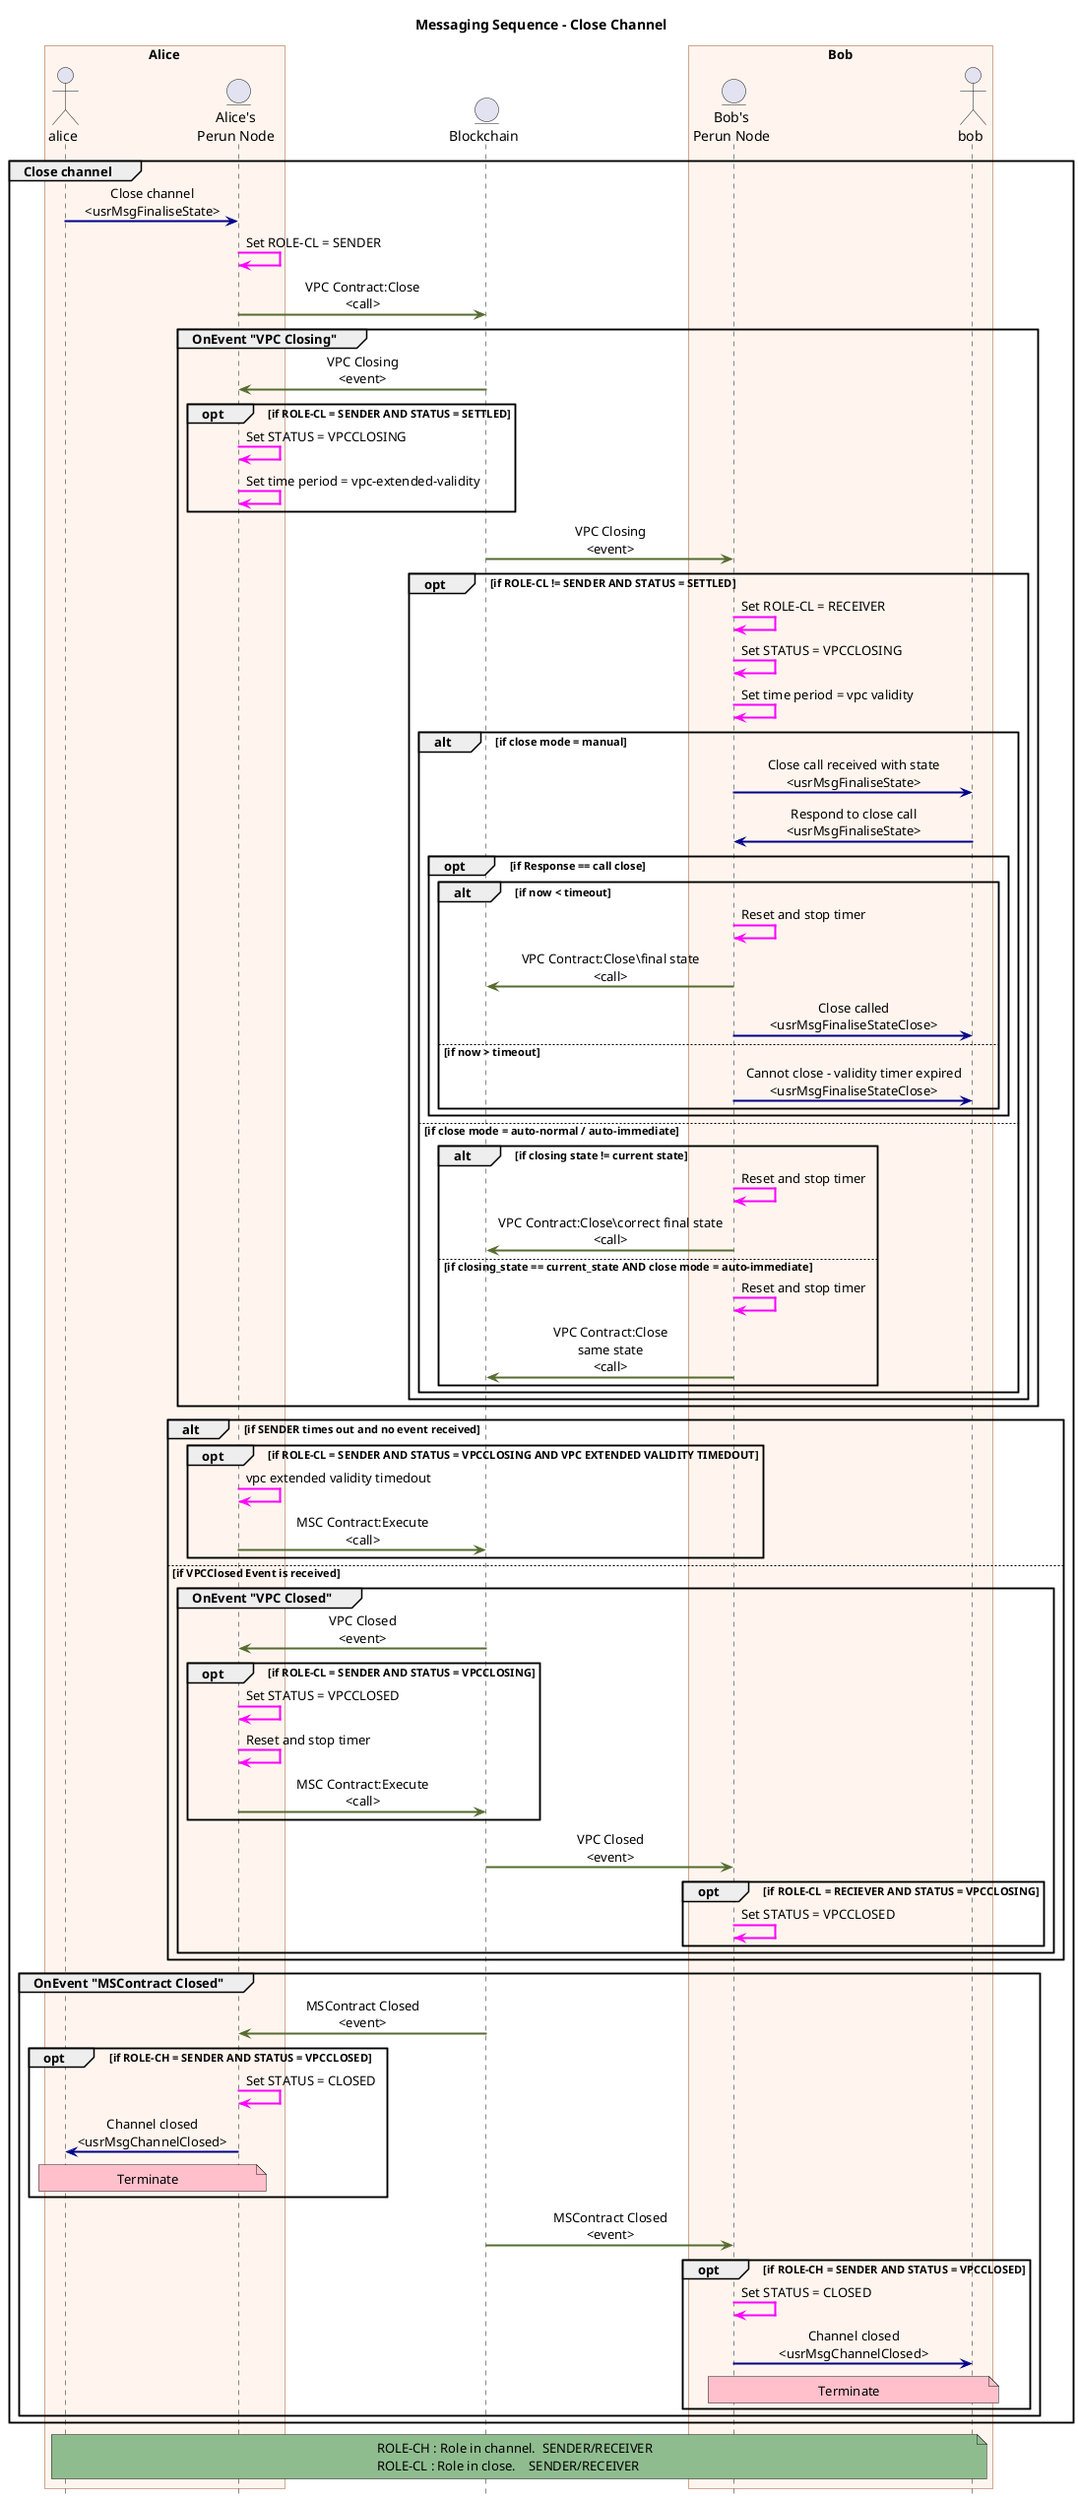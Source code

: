 @startuml close_channel
Title Messaging Sequence - Close Channel

box "Alice"
actor alice
entity "Alice's\nPerun Node" as alice_node
endbox

entity "Blockchain" as bc

box "Bob"
entity "Bob's\nPerun Node" as bob_node
actor bob
endbox


skinparam sequence {
    messageAlign center
    ArrowThickness 2
    BoxBorderColor Sienna
    BoxBackgroundColor SeaShell
    GroupBodyBackgroundColor transparent
    NoteTextAlignment center
    DefaultTextAlignment center
}
hide footbox

note over alice, bob
endnote

group Close channel

alice[#DarkBlue]->alice_node:Close channel\n<usrMsgFinaliseState>
alice_node[#Fuchsia]->alice_node:Set ROLE-CL = SENDER

alice_node[#DarkOliveGreen]->bc:VPC Contract:Close\n<call>


group OnEvent "VPC Closing"

alice_node<-[#DarkOliveGreen]bc:VPC Closing\n<event>
opt if ROLE-CL = SENDER AND STATUS = SETTLED
alice_node[#Fuchsia]->alice_node:Set STATUS = VPCCLOSING
alice_node[#Fuchsia]->alice_node:Set time period = vpc-extended-validity

'opt if ROLE-CL = SENDER AND STATUS = SETTLED
end

bob_node<-[#DarkOliveGreen]bc:VPC Closing\n<event>
opt if ROLE-CL != SENDER AND STATUS = SETTLED
bob_node[#Fuchsia]->bob_node:Set ROLE-CL = RECEIVER
bob_node[#Fuchsia]->bob_node:Set STATUS = VPCCLOSING
bob_node[#Fuchsia]->bob_node:Set time period = vpc validity

alt if close mode = manual
bob_node[#DarkBlue]->bob:Close call received with state\n<usrMsgFinaliseState>
bob_node<-[#DarkBlue]bob:Respond to close call\n<usrMsgFinaliseState>

opt if Response == call close

alt if now < timeout
bob_node[#Fuchsia]->bob_node:Reset and stop timer
bc<-[#DarkOliveGreen]bob_node:VPC Contract:Close\final state\n<call>
bob_node[#DarkBlue]->bob:Close called\n<usrMsgFinaliseStateClose>
else if now > timeout
bob_node[#DarkBlue]->bob:Cannot close - validity timer expired\n<usrMsgFinaliseStateClose>

'opt if Response == call close
end

'alt if now < timeout
end

else if close mode = auto-normal / auto-immediate

alt if closing state != current state
bob_node[#Fuchsia]->bob_node:Reset and stop timer
bc<-[#DarkOliveGreen]bob_node:VPC Contract:Close\correct final state\n<call>
else if closing_state == current_state AND close mode = auto-immediate
bob_node[#Fuchsia]->bob_node:Reset and stop timer
bc<-[#DarkOliveGreen]bob_node:VPC Contract:Close\nsame state\n<call>

'alt if closing state != current state
end

'alt if close mode = manual
end

'opt if ROLE-CL = RECEIVER AND STATUS = SETTLED
end

'group OnEvent "MSContract State Registering"
end

alt if SENDER times out and no event received
opt if ROLE-CL = SENDER AND STATUS = VPCCLOSING AND VPC EXTENDED VALIDITY TIMEDOUT
alice_node[#Fuchsia]->alice_node:vpc extended validity timedout
alice_node[#DarkOliveGreen]->bc:MSC Contract:Execute\n<call>

'opt if ROLE-CL = SENDER AND STATUS = VPCCLOSING
end

else if VPCClosed Event is received

group OnEvent "VPC Closed"

alice_node<-[#DarkOliveGreen]bc:VPC Closed\n<event>
opt if ROLE-CL = SENDER AND STATUS = VPCCLOSING
alice_node[#Fuchsia]->alice_node:Set STATUS = VPCCLOSED
alice_node[#Fuchsia]->alice_node:Reset and stop timer
alice_node[#DarkOliveGreen]->bc:MSC Contract:Execute\n<call>

'opt if ROLE-CL = SENDER AND STATUS = VPCCLOSING
end

bob_node<-[#DarkOliveGreen]bc:VPC Closed\n<event>
opt if ROLE-CL = RECIEVER AND STATUS = VPCCLOSING
bob_node[#Fuchsia]->bob_node:Set STATUS = VPCCLOSED

'opt if ROLE-CL = SENDER AND STATUS = SETTLED
end

'group OnEvent "VPC Closed"
end

'alt if SENDER times out and no event received
end

group OnEvent "MSContract Closed"
alice_node<-[#DarkOliveGreen]bc:MSContract Closed\n<event>
opt if ROLE-CH = SENDER AND STATUS = VPCCLOSED
alice_node[#Fuchsia]->alice_node:Set STATUS = CLOSED
alice_node[#DarkBlue]->alice:Channel closed\n<usrMsgChannelClosed>
note over alice, alice_node #Pink
Terminate
endnote

'opt if ROLE-CH = SENDER AND STATUS = VPCCLOSED
end

bc[#DarkOliveGreen]->bob_node:MSContract Closed\n<event>
opt if ROLE-CH = SENDER AND STATUS = VPCCLOSED
bob_node[#Fuchsia]->bob_node:Set STATUS = CLOSED
bob_node[#DarkBlue]->bob:Channel closed\n<usrMsgChannelClosed>
note over bob, bob_node #Pink
Terminate
endnote

'opt if ROLE-CH = SENDER AND STATUS = VPCCLOSED
end

'group OnEvent "MSContract Closed"
end

'group Close channel
end

note over alice, bob #DarkSeaGreen
ROLE-CH : Role in channel.  SENDER/RECEIVER
ROLE-CL : Role in close.    SENDER/RECEIVER
endnote

@enduml